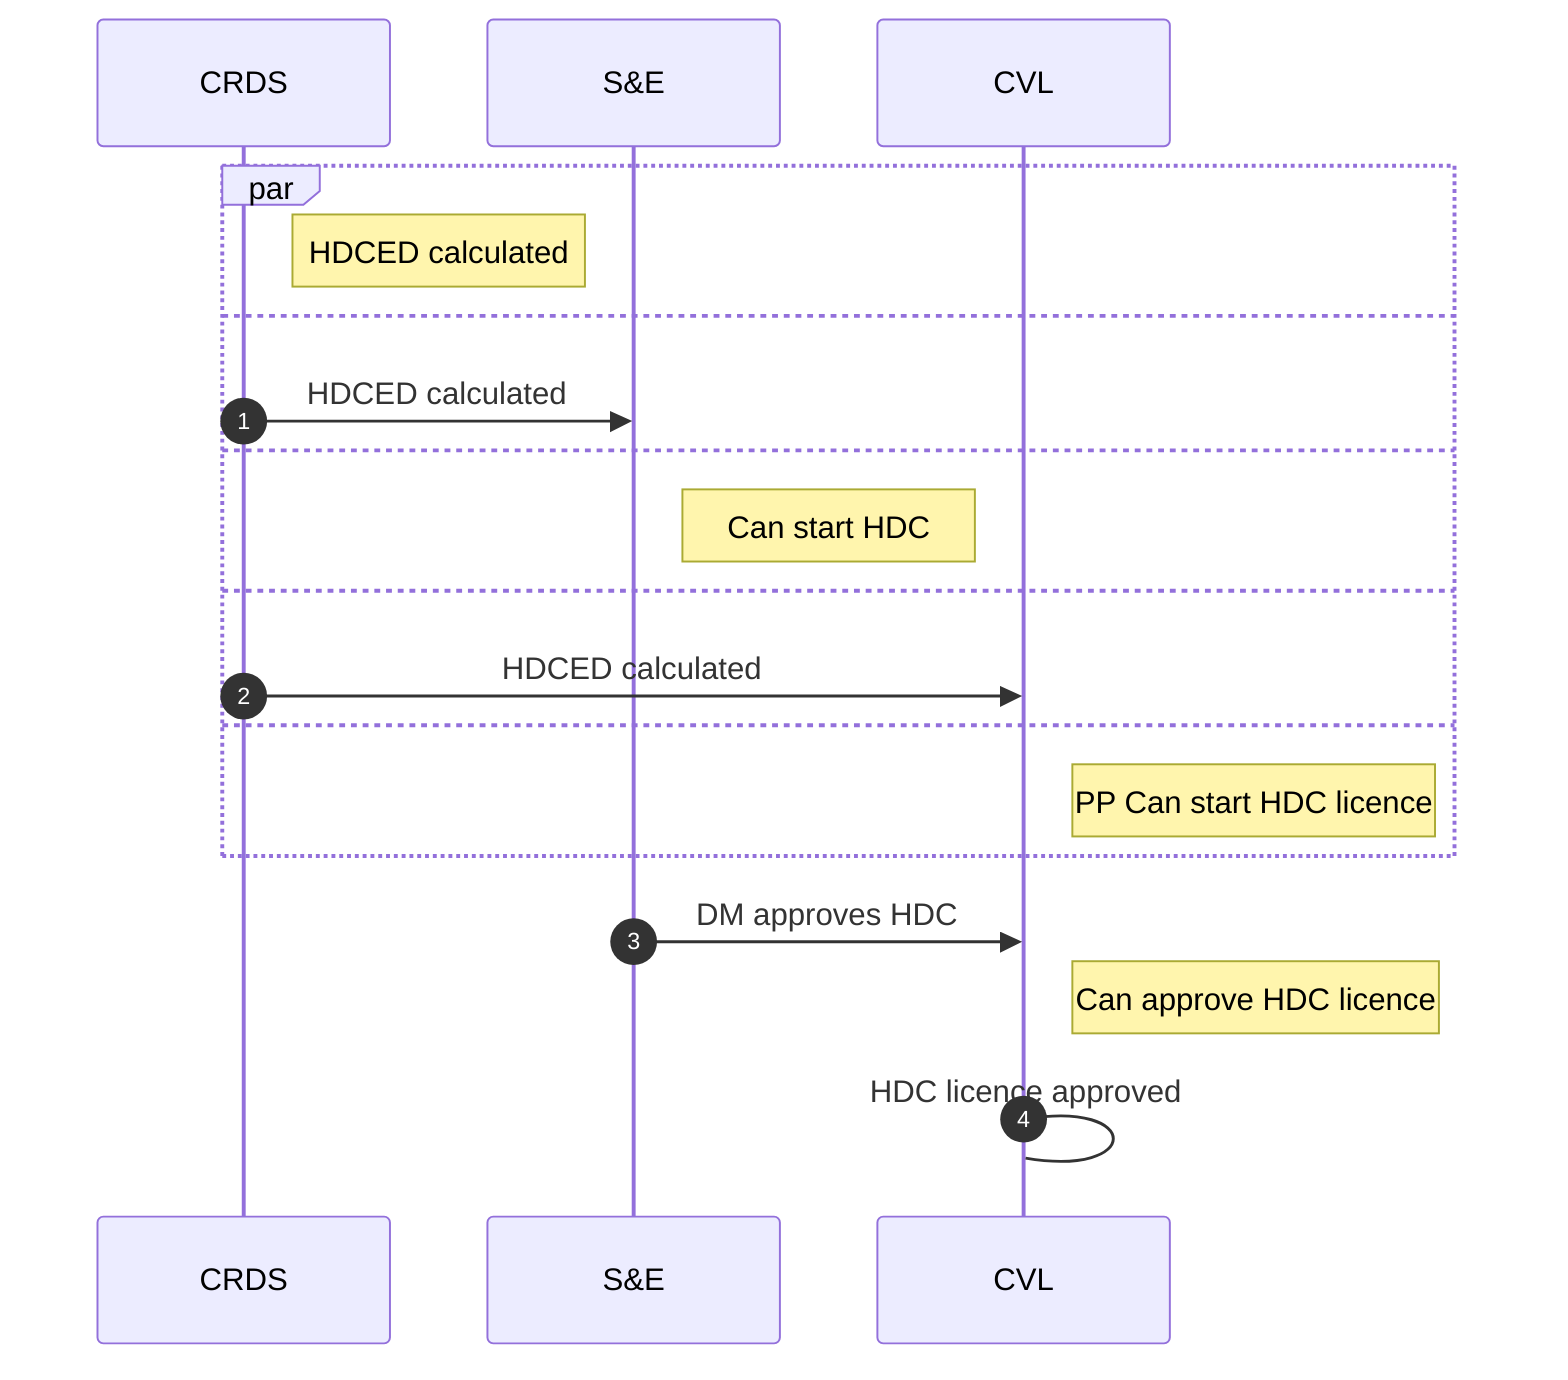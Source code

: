 sequenceDiagram
  participant CRDS
  participant S&E
  participant CVL
  autonumber
  par
  Note right of CRDS: HDCED calculated
  and
  CRDS->>S&E: HDCED calculated
  and
  Note right of S&E: Can start HDC
  and
  CRDS->>CVL: HDCED calculated
  and
  Note right of CVL: PP Can start HDC licence
  end
  S&E->>CVL: DM approves HDC
  Note right of CVL: Can approve HDC licence
  CVL->CVL: HDC licence approved